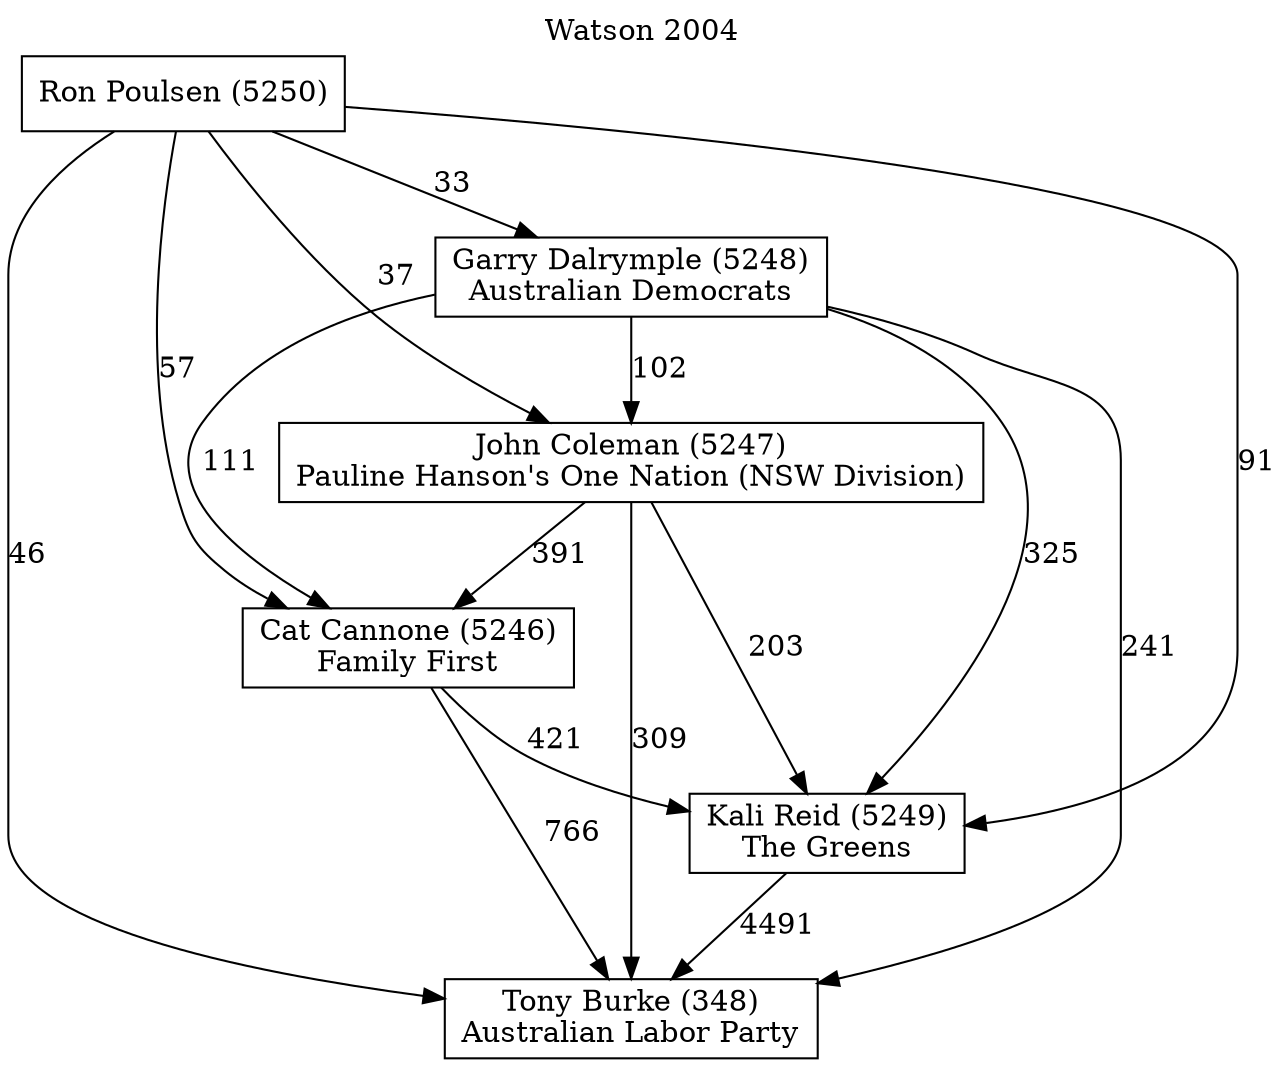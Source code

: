 // House preference flow
digraph "Tony Burke (348)_Watson_2004" {
	graph [label="Watson 2004" labelloc=t mclimit=10]
	node [shape=box]
	"Tony Burke (348)" [label="Tony Burke (348)
Australian Labor Party"]
	"Kali Reid (5249)" [label="Kali Reid (5249)
The Greens"]
	"Cat Cannone (5246)" [label="Cat Cannone (5246)
Family First"]
	"John Coleman (5247)" [label="John Coleman (5247)
Pauline Hanson's One Nation (NSW Division)"]
	"Garry Dalrymple (5248)" [label="Garry Dalrymple (5248)
Australian Democrats"]
	"Ron Poulsen (5250)" [label="Ron Poulsen (5250)
"]
	"Kali Reid (5249)" -> "Tony Burke (348)" [label=4491]
	"Cat Cannone (5246)" -> "Kali Reid (5249)" [label=421]
	"John Coleman (5247)" -> "Cat Cannone (5246)" [label=391]
	"Garry Dalrymple (5248)" -> "John Coleman (5247)" [label=102]
	"Ron Poulsen (5250)" -> "Garry Dalrymple (5248)" [label=33]
	"Cat Cannone (5246)" -> "Tony Burke (348)" [label=766]
	"John Coleman (5247)" -> "Tony Burke (348)" [label=309]
	"Garry Dalrymple (5248)" -> "Tony Burke (348)" [label=241]
	"Ron Poulsen (5250)" -> "Tony Burke (348)" [label=46]
	"Ron Poulsen (5250)" -> "John Coleman (5247)" [label=37]
	"Garry Dalrymple (5248)" -> "Cat Cannone (5246)" [label=111]
	"Ron Poulsen (5250)" -> "Cat Cannone (5246)" [label=57]
	"John Coleman (5247)" -> "Kali Reid (5249)" [label=203]
	"Garry Dalrymple (5248)" -> "Kali Reid (5249)" [label=325]
	"Ron Poulsen (5250)" -> "Kali Reid (5249)" [label=91]
}
